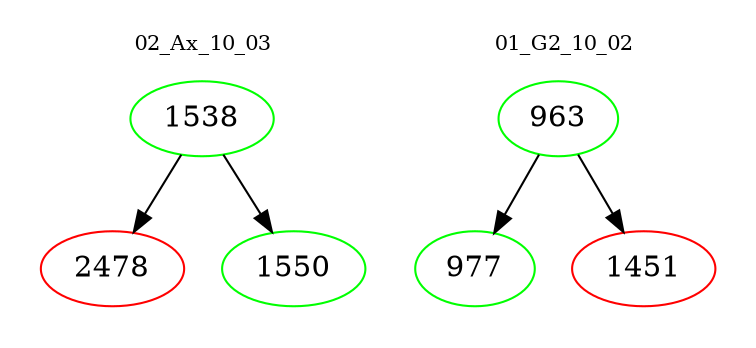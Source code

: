 digraph{
subgraph cluster_0 {
color = white
label = "02_Ax_10_03";
fontsize=10;
T0_1538 [label="1538", color="green"]
T0_1538 -> T0_2478 [color="black"]
T0_2478 [label="2478", color="red"]
T0_1538 -> T0_1550 [color="black"]
T0_1550 [label="1550", color="green"]
}
subgraph cluster_1 {
color = white
label = "01_G2_10_02";
fontsize=10;
T1_963 [label="963", color="green"]
T1_963 -> T1_977 [color="black"]
T1_977 [label="977", color="green"]
T1_963 -> T1_1451 [color="black"]
T1_1451 [label="1451", color="red"]
}
}

